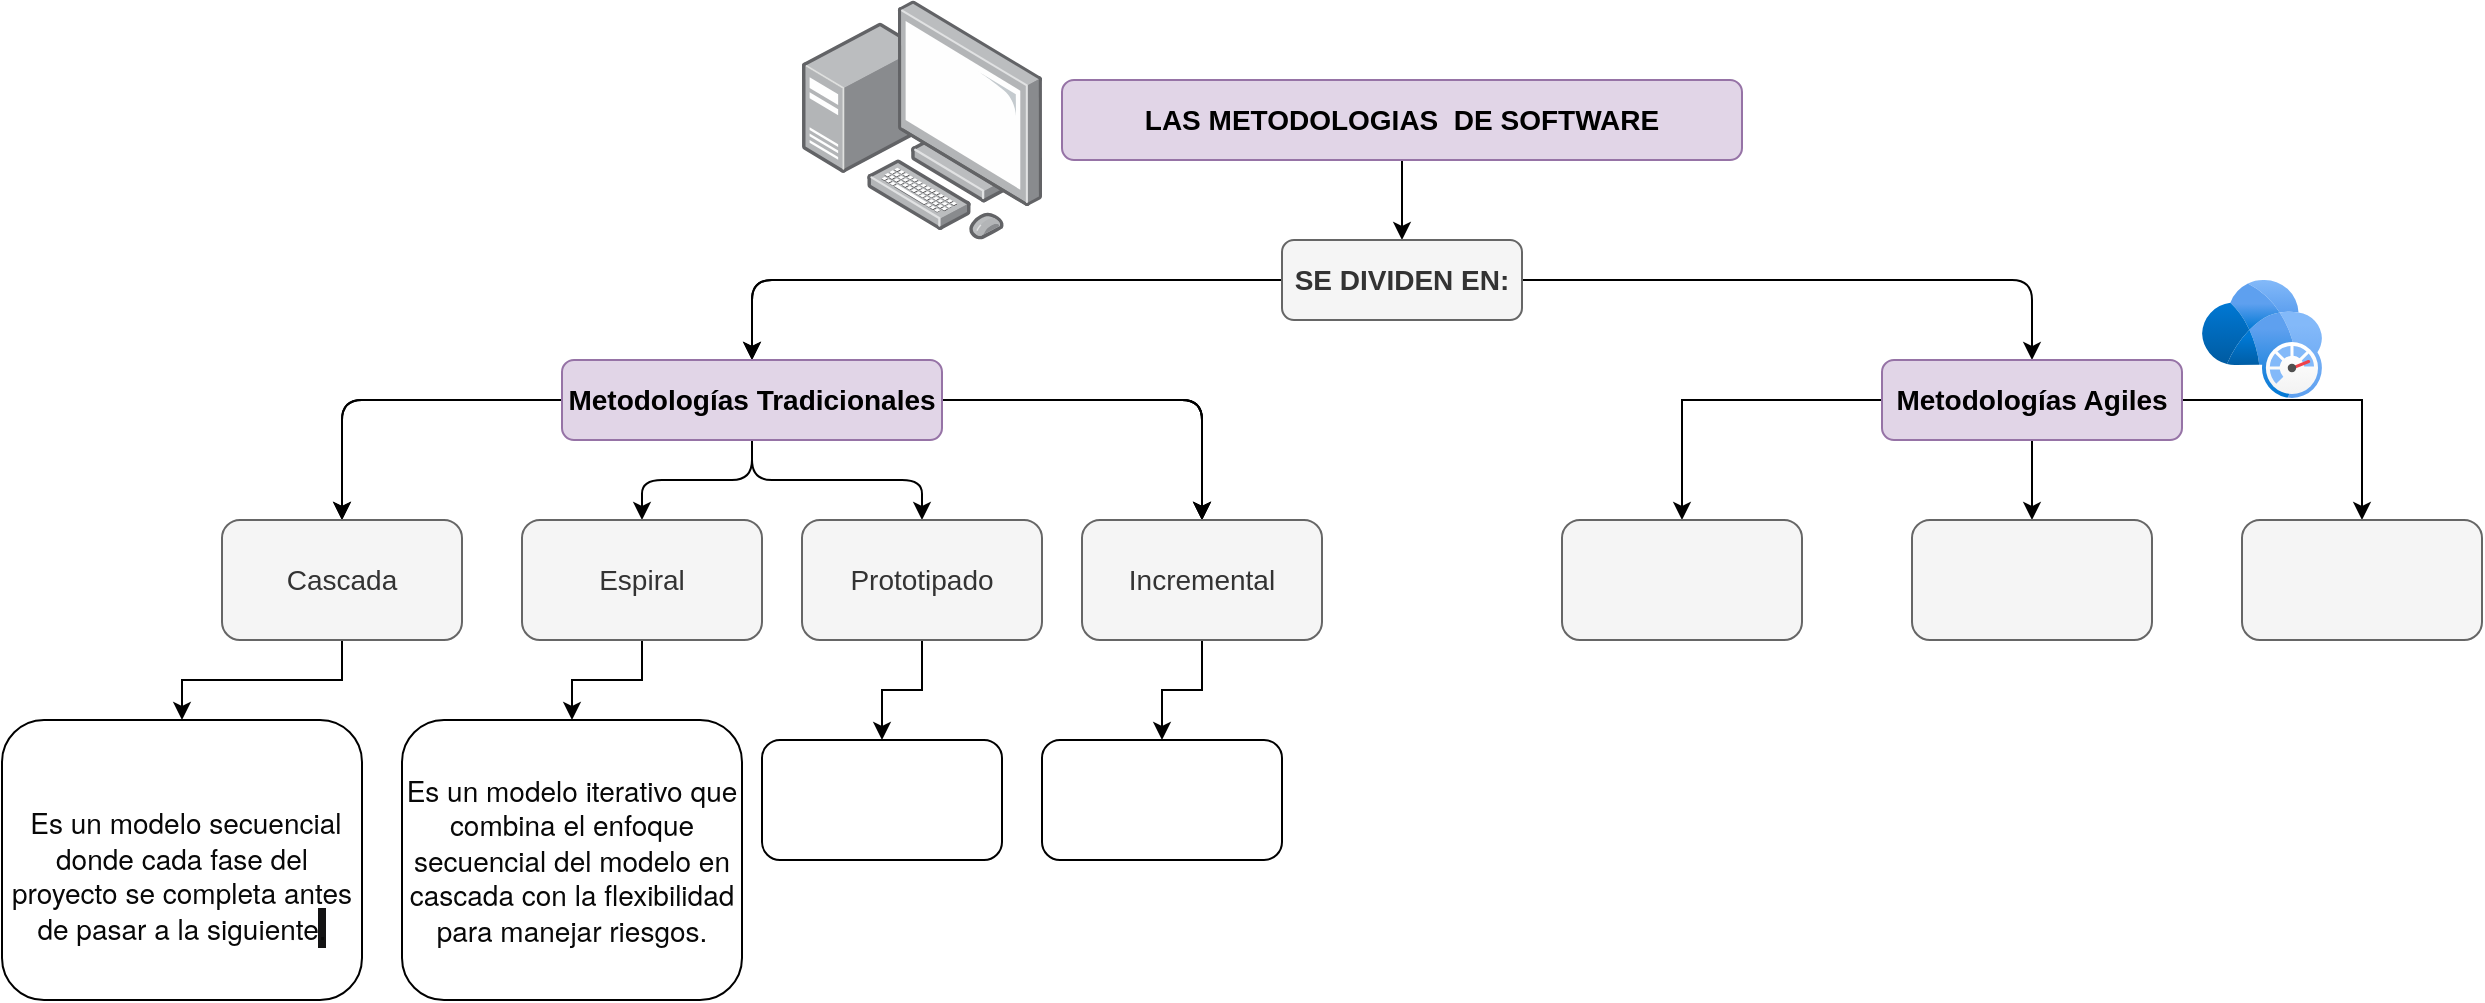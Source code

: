 <mxfile version="24.0.0" type="github">
  <diagram name="Página-1" id="rTX0b2WtM6PaIv0UiQfQ">
    <mxGraphModel dx="1666" dy="531" grid="1" gridSize="10" guides="1" tooltips="1" connect="1" arrows="1" fold="1" page="1" pageScale="1" pageWidth="827" pageHeight="1169" math="0" shadow="0">
      <root>
        <mxCell id="0" />
        <mxCell id="1" parent="0" />
        <mxCell id="cUlaZXMMiPLjSlLGmPAp-3" value="" style="edgeStyle=orthogonalEdgeStyle;orthogonalLoop=1;jettySize=auto;html=1;fontColor=default;labelBackgroundColor=none;" edge="1" parent="1" source="cUlaZXMMiPLjSlLGmPAp-1" target="cUlaZXMMiPLjSlLGmPAp-2">
          <mxGeometry relative="1" as="geometry" />
        </mxCell>
        <mxCell id="cUlaZXMMiPLjSlLGmPAp-1" value="LAS METODOLOGIAS&amp;nbsp; DE SOFTWARE" style="rounded=1;whiteSpace=wrap;html=1;labelBackgroundColor=none;fontSize=14;fontStyle=1;fillColor=#e1d5e7;strokeColor=#9673a6;" vertex="1" parent="1">
          <mxGeometry x="270" y="220" width="340" height="40" as="geometry" />
        </mxCell>
        <mxCell id="cUlaZXMMiPLjSlLGmPAp-5" value="" style="edgeStyle=orthogonalEdgeStyle;orthogonalLoop=1;jettySize=auto;html=1;fontColor=default;labelBackgroundColor=none;" edge="1" parent="1" source="cUlaZXMMiPLjSlLGmPAp-2" target="cUlaZXMMiPLjSlLGmPAp-4">
          <mxGeometry relative="1" as="geometry" />
        </mxCell>
        <mxCell id="cUlaZXMMiPLjSlLGmPAp-6" value="" style="edgeStyle=orthogonalEdgeStyle;orthogonalLoop=1;jettySize=auto;html=1;fontColor=default;labelBackgroundColor=none;" edge="1" parent="1" source="cUlaZXMMiPLjSlLGmPAp-2" target="cUlaZXMMiPLjSlLGmPAp-4">
          <mxGeometry relative="1" as="geometry" />
        </mxCell>
        <mxCell id="cUlaZXMMiPLjSlLGmPAp-8" value="" style="edgeStyle=orthogonalEdgeStyle;orthogonalLoop=1;jettySize=auto;html=1;fontColor=default;labelBackgroundColor=none;" edge="1" parent="1" source="cUlaZXMMiPLjSlLGmPAp-2" target="cUlaZXMMiPLjSlLGmPAp-7">
          <mxGeometry relative="1" as="geometry" />
        </mxCell>
        <mxCell id="cUlaZXMMiPLjSlLGmPAp-2" value="SE DIVIDEN EN:" style="whiteSpace=wrap;html=1;rounded=1;labelBackgroundColor=none;fontSize=14;fontStyle=1;fillColor=#f5f5f5;fontColor=#333333;strokeColor=#666666;" vertex="1" parent="1">
          <mxGeometry x="380" y="300" width="120" height="40" as="geometry" />
        </mxCell>
        <mxCell id="cUlaZXMMiPLjSlLGmPAp-10" value="" style="edgeStyle=orthogonalEdgeStyle;orthogonalLoop=1;jettySize=auto;html=1;fontColor=default;labelBackgroundColor=none;" edge="1" parent="1" source="cUlaZXMMiPLjSlLGmPAp-4" target="cUlaZXMMiPLjSlLGmPAp-9">
          <mxGeometry relative="1" as="geometry" />
        </mxCell>
        <mxCell id="cUlaZXMMiPLjSlLGmPAp-11" value="" style="edgeStyle=orthogonalEdgeStyle;orthogonalLoop=1;jettySize=auto;html=1;fontColor=default;labelBackgroundColor=none;" edge="1" parent="1" source="cUlaZXMMiPLjSlLGmPAp-4" target="cUlaZXMMiPLjSlLGmPAp-9">
          <mxGeometry relative="1" as="geometry" />
        </mxCell>
        <mxCell id="cUlaZXMMiPLjSlLGmPAp-12" value="" style="edgeStyle=orthogonalEdgeStyle;orthogonalLoop=1;jettySize=auto;html=1;fontColor=default;labelBackgroundColor=none;" edge="1" parent="1" source="cUlaZXMMiPLjSlLGmPAp-4" target="cUlaZXMMiPLjSlLGmPAp-9">
          <mxGeometry relative="1" as="geometry" />
        </mxCell>
        <mxCell id="cUlaZXMMiPLjSlLGmPAp-14" value="" style="edgeStyle=orthogonalEdgeStyle;orthogonalLoop=1;jettySize=auto;html=1;fontColor=default;labelBackgroundColor=none;" edge="1" parent="1" source="cUlaZXMMiPLjSlLGmPAp-4" target="cUlaZXMMiPLjSlLGmPAp-13">
          <mxGeometry relative="1" as="geometry" />
        </mxCell>
        <mxCell id="cUlaZXMMiPLjSlLGmPAp-15" value="" style="edgeStyle=orthogonalEdgeStyle;orthogonalLoop=1;jettySize=auto;html=1;fontColor=default;labelBackgroundColor=none;" edge="1" parent="1" source="cUlaZXMMiPLjSlLGmPAp-4" target="cUlaZXMMiPLjSlLGmPAp-13">
          <mxGeometry relative="1" as="geometry" />
        </mxCell>
        <mxCell id="cUlaZXMMiPLjSlLGmPAp-18" style="edgeStyle=orthogonalEdgeStyle;orthogonalLoop=1;jettySize=auto;html=1;entryX=0.5;entryY=0;entryDx=0;entryDy=0;fontColor=default;labelBackgroundColor=none;" edge="1" parent="1" source="cUlaZXMMiPLjSlLGmPAp-4" target="cUlaZXMMiPLjSlLGmPAp-16">
          <mxGeometry relative="1" as="geometry" />
        </mxCell>
        <mxCell id="cUlaZXMMiPLjSlLGmPAp-19" style="edgeStyle=orthogonalEdgeStyle;orthogonalLoop=1;jettySize=auto;html=1;fontColor=default;labelBackgroundColor=none;" edge="1" parent="1" source="cUlaZXMMiPLjSlLGmPAp-4" target="cUlaZXMMiPLjSlLGmPAp-17">
          <mxGeometry relative="1" as="geometry" />
        </mxCell>
        <mxCell id="cUlaZXMMiPLjSlLGmPAp-4" value="&lt;b&gt;&lt;font style=&quot;font-size: 14px;&quot;&gt;Metodologías Tradicionales&lt;/font&gt;&lt;/b&gt;" style="whiteSpace=wrap;html=1;rounded=1;labelBackgroundColor=none;fillColor=#e1d5e7;strokeColor=#9673a6;" vertex="1" parent="1">
          <mxGeometry x="20" y="360" width="190" height="40" as="geometry" />
        </mxCell>
        <mxCell id="cUlaZXMMiPLjSlLGmPAp-21" value="" style="edgeStyle=orthogonalEdgeStyle;rounded=0;orthogonalLoop=1;jettySize=auto;html=1;labelBackgroundColor=none;fontColor=default;" edge="1" parent="1" source="cUlaZXMMiPLjSlLGmPAp-7" target="cUlaZXMMiPLjSlLGmPAp-20">
          <mxGeometry relative="1" as="geometry" />
        </mxCell>
        <mxCell id="cUlaZXMMiPLjSlLGmPAp-23" value="" style="edgeStyle=orthogonalEdgeStyle;rounded=0;orthogonalLoop=1;jettySize=auto;html=1;labelBackgroundColor=none;fontColor=default;" edge="1" parent="1" source="cUlaZXMMiPLjSlLGmPAp-7" target="cUlaZXMMiPLjSlLGmPAp-22">
          <mxGeometry relative="1" as="geometry" />
        </mxCell>
        <mxCell id="cUlaZXMMiPLjSlLGmPAp-25" style="edgeStyle=orthogonalEdgeStyle;rounded=0;orthogonalLoop=1;jettySize=auto;html=1;labelBackgroundColor=none;fontColor=default;" edge="1" parent="1" source="cUlaZXMMiPLjSlLGmPAp-7" target="cUlaZXMMiPLjSlLGmPAp-24">
          <mxGeometry relative="1" as="geometry" />
        </mxCell>
        <mxCell id="cUlaZXMMiPLjSlLGmPAp-7" value="&lt;font style=&quot;font-size: 14px;&quot;&gt;&lt;b&gt;Metodologías Agiles&lt;/b&gt;&lt;/font&gt;" style="whiteSpace=wrap;html=1;rounded=1;labelBackgroundColor=none;fillColor=#e1d5e7;strokeColor=#9673a6;" vertex="1" parent="1">
          <mxGeometry x="680" y="360" width="150" height="40" as="geometry" />
        </mxCell>
        <mxCell id="cUlaZXMMiPLjSlLGmPAp-33" value="" style="edgeStyle=orthogonalEdgeStyle;rounded=0;orthogonalLoop=1;jettySize=auto;html=1;labelBackgroundColor=none;fontColor=default;" edge="1" parent="1" source="cUlaZXMMiPLjSlLGmPAp-9" target="cUlaZXMMiPLjSlLGmPAp-32">
          <mxGeometry relative="1" as="geometry" />
        </mxCell>
        <mxCell id="cUlaZXMMiPLjSlLGmPAp-9" value="Incremental" style="whiteSpace=wrap;html=1;rounded=1;labelBackgroundColor=none;fillColor=#f5f5f5;fontColor=#333333;strokeColor=#666666;fontSize=14;" vertex="1" parent="1">
          <mxGeometry x="280" y="440" width="120" height="60" as="geometry" />
        </mxCell>
        <mxCell id="cUlaZXMMiPLjSlLGmPAp-27" value="" style="edgeStyle=orthogonalEdgeStyle;rounded=0;orthogonalLoop=1;jettySize=auto;html=1;labelBackgroundColor=none;fontColor=default;" edge="1" parent="1" source="cUlaZXMMiPLjSlLGmPAp-13" target="cUlaZXMMiPLjSlLGmPAp-26">
          <mxGeometry relative="1" as="geometry" />
        </mxCell>
        <mxCell id="cUlaZXMMiPLjSlLGmPAp-13" value="Cascada" style="whiteSpace=wrap;html=1;rounded=1;labelBackgroundColor=none;fillColor=#f5f5f5;fontColor=#333333;strokeColor=#666666;fontSize=14;" vertex="1" parent="1">
          <mxGeometry x="-150" y="440" width="120" height="60" as="geometry" />
        </mxCell>
        <mxCell id="cUlaZXMMiPLjSlLGmPAp-29" value="" style="edgeStyle=orthogonalEdgeStyle;rounded=0;orthogonalLoop=1;jettySize=auto;html=1;labelBackgroundColor=none;fontColor=default;" edge="1" parent="1" source="cUlaZXMMiPLjSlLGmPAp-16" target="cUlaZXMMiPLjSlLGmPAp-28">
          <mxGeometry relative="1" as="geometry" />
        </mxCell>
        <mxCell id="cUlaZXMMiPLjSlLGmPAp-16" value="Espiral" style="whiteSpace=wrap;html=1;rounded=1;labelBackgroundColor=none;fillColor=#f5f5f5;fontColor=#333333;strokeColor=#666666;fontSize=14;" vertex="1" parent="1">
          <mxGeometry y="440" width="120" height="60" as="geometry" />
        </mxCell>
        <mxCell id="cUlaZXMMiPLjSlLGmPAp-31" value="" style="edgeStyle=orthogonalEdgeStyle;rounded=0;orthogonalLoop=1;jettySize=auto;html=1;labelBackgroundColor=none;fontColor=default;" edge="1" parent="1" source="cUlaZXMMiPLjSlLGmPAp-17" target="cUlaZXMMiPLjSlLGmPAp-30">
          <mxGeometry relative="1" as="geometry" />
        </mxCell>
        <mxCell id="cUlaZXMMiPLjSlLGmPAp-17" value="Prototipado" style="whiteSpace=wrap;html=1;rounded=1;labelBackgroundColor=none;fillColor=#f5f5f5;fontColor=#333333;strokeColor=#666666;fontSize=14;" vertex="1" parent="1">
          <mxGeometry x="140" y="440" width="120" height="60" as="geometry" />
        </mxCell>
        <mxCell id="cUlaZXMMiPLjSlLGmPAp-20" value="" style="whiteSpace=wrap;html=1;rounded=1;labelBackgroundColor=none;fillColor=#f5f5f5;fontColor=#333333;strokeColor=#666666;" vertex="1" parent="1">
          <mxGeometry x="520" y="440" width="120" height="60" as="geometry" />
        </mxCell>
        <mxCell id="cUlaZXMMiPLjSlLGmPAp-22" value="" style="whiteSpace=wrap;html=1;rounded=1;labelBackgroundColor=none;fillColor=#f5f5f5;fontColor=#333333;strokeColor=#666666;" vertex="1" parent="1">
          <mxGeometry x="695" y="440" width="120" height="60" as="geometry" />
        </mxCell>
        <mxCell id="cUlaZXMMiPLjSlLGmPAp-24" value="" style="whiteSpace=wrap;html=1;rounded=1;labelBackgroundColor=none;fillColor=#f5f5f5;fontColor=#333333;strokeColor=#666666;" vertex="1" parent="1">
          <mxGeometry x="860" y="440" width="120" height="60" as="geometry" />
        </mxCell>
        <mxCell id="cUlaZXMMiPLjSlLGmPAp-26" value="&lt;div style=&quot;&quot;&gt;&lt;span style=&quot;font-size: 13px;&quot;&gt;&lt;br&gt;&lt;/span&gt;&lt;/div&gt;&lt;font style=&quot;font-size: 14px;&quot; color=&quot;#080808&quot;&gt;&lt;div style=&quot;&quot;&gt;&lt;span style=&quot;background-color: initial; font-family: &amp;quot;Google Sans&amp;quot;, &amp;quot;Helvetica Neue&amp;quot;, sans-serif;&quot;&gt;&amp;nbsp;Es un modelo secuencial donde cada fase del proyecto se completa antes de pasar a la siguiente&lt;/span&gt;&lt;span style=&quot;font-family: &amp;quot;Google Sans&amp;quot;, &amp;quot;Helvetica Neue&amp;quot;, sans-serif; background-color: rgb(19, 19, 20);&quot;&gt;.&lt;/span&gt;&lt;/div&gt;&lt;/font&gt;" style="whiteSpace=wrap;html=1;rounded=1;labelBackgroundColor=none;align=center;" vertex="1" parent="1">
          <mxGeometry x="-260" y="540" width="180" height="140" as="geometry" />
        </mxCell>
        <mxCell id="cUlaZXMMiPLjSlLGmPAp-28" value="&lt;span style=&quot;font-family: &amp;quot;Google Sans&amp;quot;, &amp;quot;Helvetica Neue&amp;quot;, sans-serif; text-align: left;&quot;&gt;&lt;font style=&quot;font-size: 14px;&quot; color=&quot;#080808&quot;&gt;Es un modelo iterativo que combina el enfoque secuencial del modelo en cascada con la flexibilidad para manejar riesgos.&lt;/font&gt;&lt;/span&gt;" style="whiteSpace=wrap;html=1;rounded=1;labelBackgroundColor=none;" vertex="1" parent="1">
          <mxGeometry x="-60" y="540" width="170" height="140" as="geometry" />
        </mxCell>
        <mxCell id="cUlaZXMMiPLjSlLGmPAp-30" value="" style="whiteSpace=wrap;html=1;rounded=1;labelBackgroundColor=none;" vertex="1" parent="1">
          <mxGeometry x="120" y="550" width="120" height="60" as="geometry" />
        </mxCell>
        <mxCell id="cUlaZXMMiPLjSlLGmPAp-32" value="" style="whiteSpace=wrap;html=1;rounded=1;labelBackgroundColor=none;" vertex="1" parent="1">
          <mxGeometry x="260" y="550" width="120" height="60" as="geometry" />
        </mxCell>
        <mxCell id="cUlaZXMMiPLjSlLGmPAp-40" value="" style="image;points=[];aspect=fixed;html=1;align=center;shadow=0;dashed=0;image=img/lib/allied_telesis/computer_and_terminals/Personal_Computer_with_Server.svg;" vertex="1" parent="1">
          <mxGeometry x="140" y="180" width="120" height="120" as="geometry" />
        </mxCell>
        <mxCell id="cUlaZXMMiPLjSlLGmPAp-41" value="" style="image;aspect=fixed;html=1;points=[];align=center;fontSize=12;image=img/lib/azure2/other/Aquila.svg;" vertex="1" parent="1">
          <mxGeometry x="840" y="320" width="60" height="58.94" as="geometry" />
        </mxCell>
      </root>
    </mxGraphModel>
  </diagram>
</mxfile>
